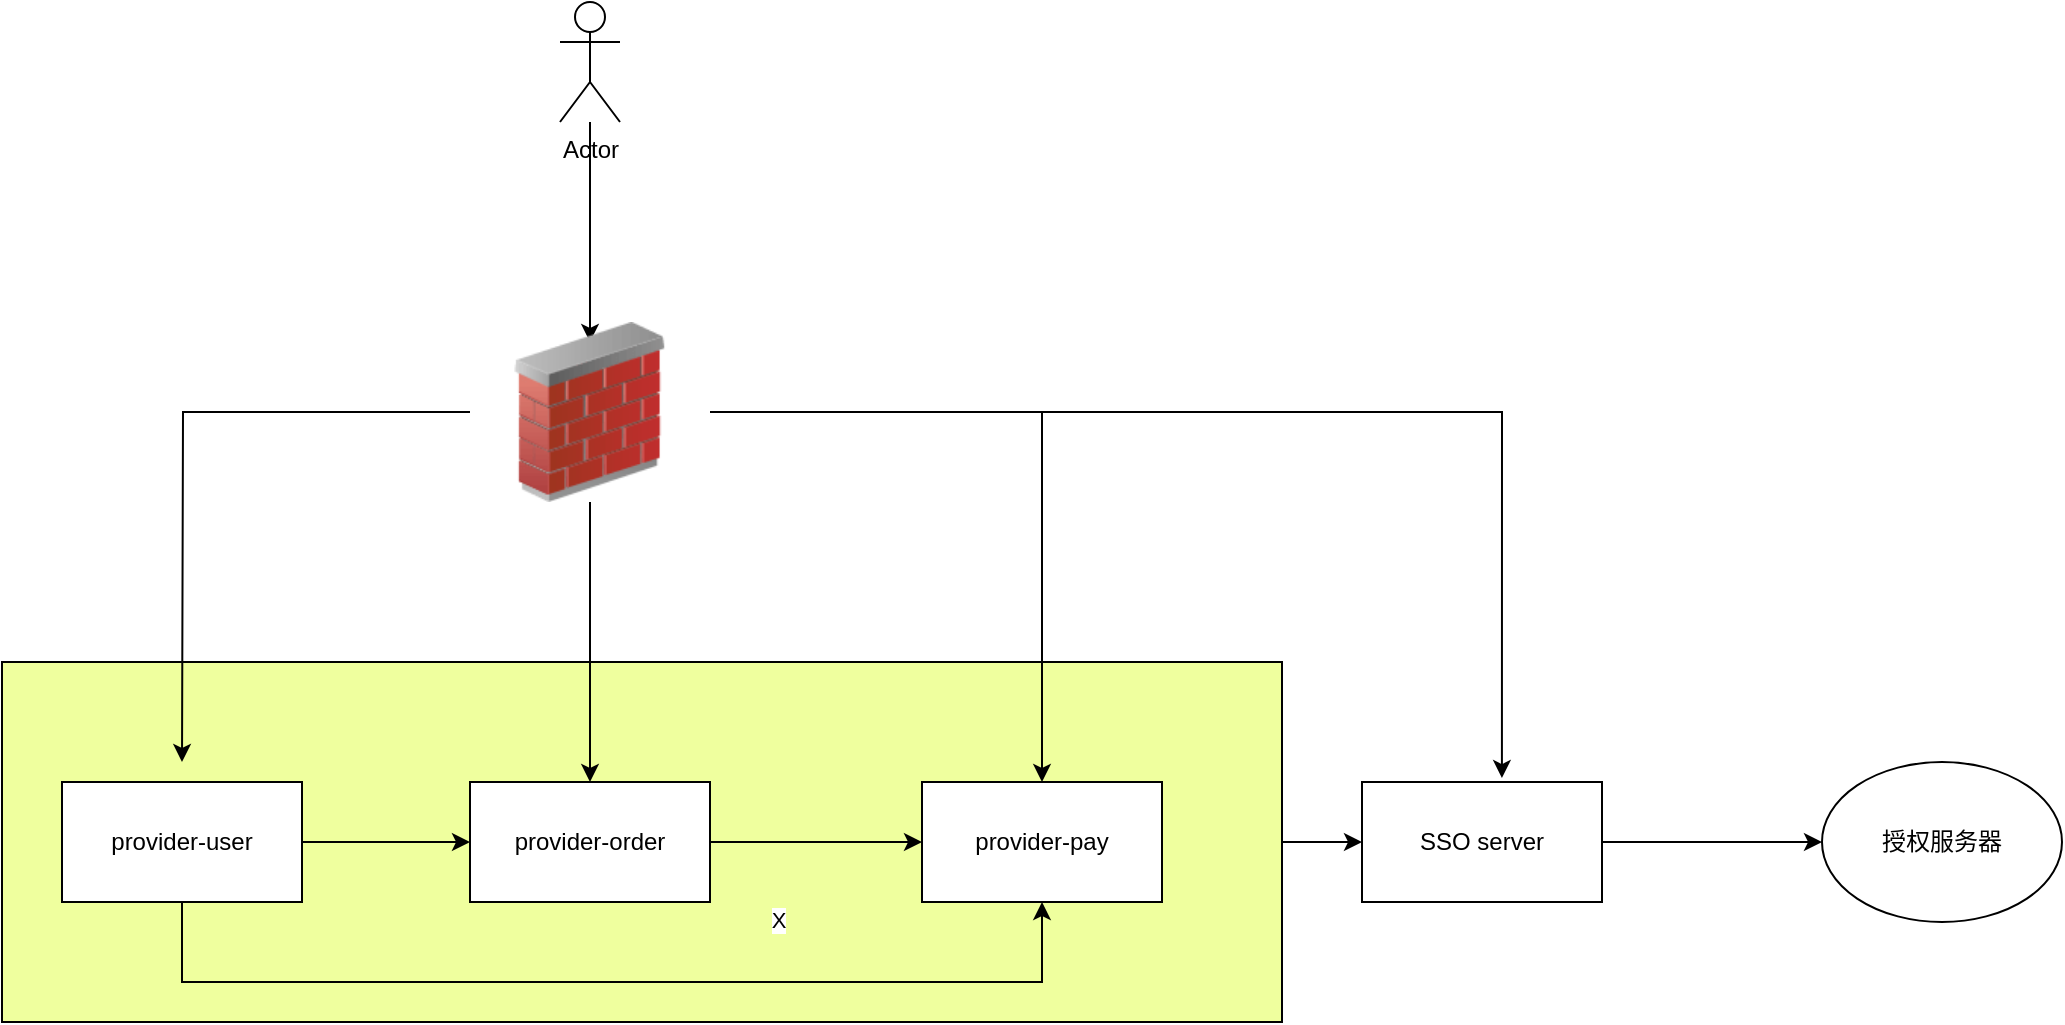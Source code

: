 <mxfile version="14.2.2" type="github">
  <diagram id="WlpuBGJG7gNHnUedRJI3" name="Page-1">
    <mxGraphModel dx="1422" dy="762" grid="1" gridSize="10" guides="1" tooltips="1" connect="1" arrows="1" fold="1" page="1" pageScale="1" pageWidth="827" pageHeight="1169" math="0" shadow="0">
      <root>
        <mxCell id="0" />
        <mxCell id="1" parent="0" />
        <mxCell id="r3bSi6JXldeUcfmKqR_b-22" style="edgeStyle=orthogonalEdgeStyle;rounded=0;orthogonalLoop=1;jettySize=auto;html=1;exitX=1;exitY=0.5;exitDx=0;exitDy=0;entryX=0;entryY=0.5;entryDx=0;entryDy=0;" edge="1" parent="1" source="r3bSi6JXldeUcfmKqR_b-18" target="r3bSi6JXldeUcfmKqR_b-20">
          <mxGeometry relative="1" as="geometry" />
        </mxCell>
        <mxCell id="r3bSi6JXldeUcfmKqR_b-18" value="" style="rounded=0;whiteSpace=wrap;html=1;fillColor=#EFFF9E;" vertex="1" parent="1">
          <mxGeometry x="120" y="360" width="640" height="180" as="geometry" />
        </mxCell>
        <mxCell id="r3bSi6JXldeUcfmKqR_b-2" style="edgeStyle=orthogonalEdgeStyle;rounded=0;orthogonalLoop=1;jettySize=auto;html=1;" edge="1" parent="1" source="r3bSi6JXldeUcfmKqR_b-1">
          <mxGeometry relative="1" as="geometry">
            <mxPoint x="414" y="200" as="targetPoint" />
          </mxGeometry>
        </mxCell>
        <mxCell id="r3bSi6JXldeUcfmKqR_b-1" value="Actor" style="shape=umlActor;verticalLabelPosition=bottom;verticalAlign=top;html=1;" vertex="1" parent="1">
          <mxGeometry x="399" y="30" width="30" height="60" as="geometry" />
        </mxCell>
        <mxCell id="r3bSi6JXldeUcfmKqR_b-5" style="edgeStyle=orthogonalEdgeStyle;rounded=0;orthogonalLoop=1;jettySize=auto;html=1;" edge="1" parent="1" source="r3bSi6JXldeUcfmKqR_b-4">
          <mxGeometry relative="1" as="geometry">
            <mxPoint x="210" y="410" as="targetPoint" />
          </mxGeometry>
        </mxCell>
        <mxCell id="r3bSi6JXldeUcfmKqR_b-7" style="edgeStyle=orthogonalEdgeStyle;rounded=0;orthogonalLoop=1;jettySize=auto;html=1;exitX=0.5;exitY=1;exitDx=0;exitDy=0;entryX=0.5;entryY=0;entryDx=0;entryDy=0;" edge="1" parent="1" source="r3bSi6JXldeUcfmKqR_b-4" target="r3bSi6JXldeUcfmKqR_b-8">
          <mxGeometry relative="1" as="geometry">
            <mxPoint x="414" y="410" as="targetPoint" />
          </mxGeometry>
        </mxCell>
        <mxCell id="r3bSi6JXldeUcfmKqR_b-9" style="edgeStyle=orthogonalEdgeStyle;rounded=0;orthogonalLoop=1;jettySize=auto;html=1;entryX=0.5;entryY=0;entryDx=0;entryDy=0;" edge="1" parent="1" source="r3bSi6JXldeUcfmKqR_b-4" target="r3bSi6JXldeUcfmKqR_b-10">
          <mxGeometry relative="1" as="geometry">
            <mxPoint x="630" y="420" as="targetPoint" />
          </mxGeometry>
        </mxCell>
        <mxCell id="r3bSi6JXldeUcfmKqR_b-19" style="edgeStyle=orthogonalEdgeStyle;rounded=0;orthogonalLoop=1;jettySize=auto;html=1;entryX=0.583;entryY=-0.033;entryDx=0;entryDy=0;entryPerimeter=0;" edge="1" parent="1" source="r3bSi6JXldeUcfmKqR_b-4" target="r3bSi6JXldeUcfmKqR_b-20">
          <mxGeometry relative="1" as="geometry">
            <mxPoint x="840" y="430" as="targetPoint" />
          </mxGeometry>
        </mxCell>
        <mxCell id="r3bSi6JXldeUcfmKqR_b-4" value="" style="image;html=1;image=img/lib/clip_art/networking/Firewall_02_128x128.png" vertex="1" parent="1">
          <mxGeometry x="354" y="190" width="120" height="90" as="geometry" />
        </mxCell>
        <mxCell id="r3bSi6JXldeUcfmKqR_b-14" style="edgeStyle=orthogonalEdgeStyle;rounded=0;orthogonalLoop=1;jettySize=auto;html=1;entryX=0;entryY=0.5;entryDx=0;entryDy=0;" edge="1" parent="1" source="r3bSi6JXldeUcfmKqR_b-6" target="r3bSi6JXldeUcfmKqR_b-8">
          <mxGeometry relative="1" as="geometry" />
        </mxCell>
        <mxCell id="r3bSi6JXldeUcfmKqR_b-15" style="edgeStyle=orthogonalEdgeStyle;rounded=0;orthogonalLoop=1;jettySize=auto;html=1;" edge="1" parent="1" source="r3bSi6JXldeUcfmKqR_b-6" target="r3bSi6JXldeUcfmKqR_b-10">
          <mxGeometry relative="1" as="geometry">
            <Array as="points">
              <mxPoint x="210" y="520" />
              <mxPoint x="640" y="520" />
            </Array>
          </mxGeometry>
        </mxCell>
        <mxCell id="r3bSi6JXldeUcfmKqR_b-6" value="provider-user" style="rounded=0;whiteSpace=wrap;html=1;" vertex="1" parent="1">
          <mxGeometry x="150" y="420" width="120" height="60" as="geometry" />
        </mxCell>
        <mxCell id="r3bSi6JXldeUcfmKqR_b-16" style="edgeStyle=orthogonalEdgeStyle;rounded=0;orthogonalLoop=1;jettySize=auto;html=1;entryX=0;entryY=0.5;entryDx=0;entryDy=0;" edge="1" parent="1" source="r3bSi6JXldeUcfmKqR_b-8" target="r3bSi6JXldeUcfmKqR_b-10">
          <mxGeometry relative="1" as="geometry" />
        </mxCell>
        <mxCell id="r3bSi6JXldeUcfmKqR_b-17" value="X" style="edgeLabel;html=1;align=center;verticalAlign=middle;resizable=0;points=[];" vertex="1" connectable="0" parent="r3bSi6JXldeUcfmKqR_b-16">
          <mxGeometry x="-0.37" y="-3" relative="1" as="geometry">
            <mxPoint y="36" as="offset" />
          </mxGeometry>
        </mxCell>
        <mxCell id="r3bSi6JXldeUcfmKqR_b-8" value="provider-order" style="rounded=0;whiteSpace=wrap;html=1;" vertex="1" parent="1">
          <mxGeometry x="354" y="420" width="120" height="60" as="geometry" />
        </mxCell>
        <mxCell id="r3bSi6JXldeUcfmKqR_b-10" value="provider-pay" style="rounded=0;whiteSpace=wrap;html=1;" vertex="1" parent="1">
          <mxGeometry x="580" y="420" width="120" height="60" as="geometry" />
        </mxCell>
        <mxCell id="r3bSi6JXldeUcfmKqR_b-12" value="授权服务器" style="ellipse;whiteSpace=wrap;html=1;" vertex="1" parent="1">
          <mxGeometry x="1030" y="410" width="120" height="80" as="geometry" />
        </mxCell>
        <mxCell id="r3bSi6JXldeUcfmKqR_b-21" style="edgeStyle=orthogonalEdgeStyle;rounded=0;orthogonalLoop=1;jettySize=auto;html=1;entryX=0;entryY=0.5;entryDx=0;entryDy=0;" edge="1" parent="1" source="r3bSi6JXldeUcfmKqR_b-20" target="r3bSi6JXldeUcfmKqR_b-12">
          <mxGeometry relative="1" as="geometry" />
        </mxCell>
        <mxCell id="r3bSi6JXldeUcfmKqR_b-20" value="SSO server" style="rounded=0;whiteSpace=wrap;html=1;" vertex="1" parent="1">
          <mxGeometry x="800" y="420" width="120" height="60" as="geometry" />
        </mxCell>
      </root>
    </mxGraphModel>
  </diagram>
</mxfile>
